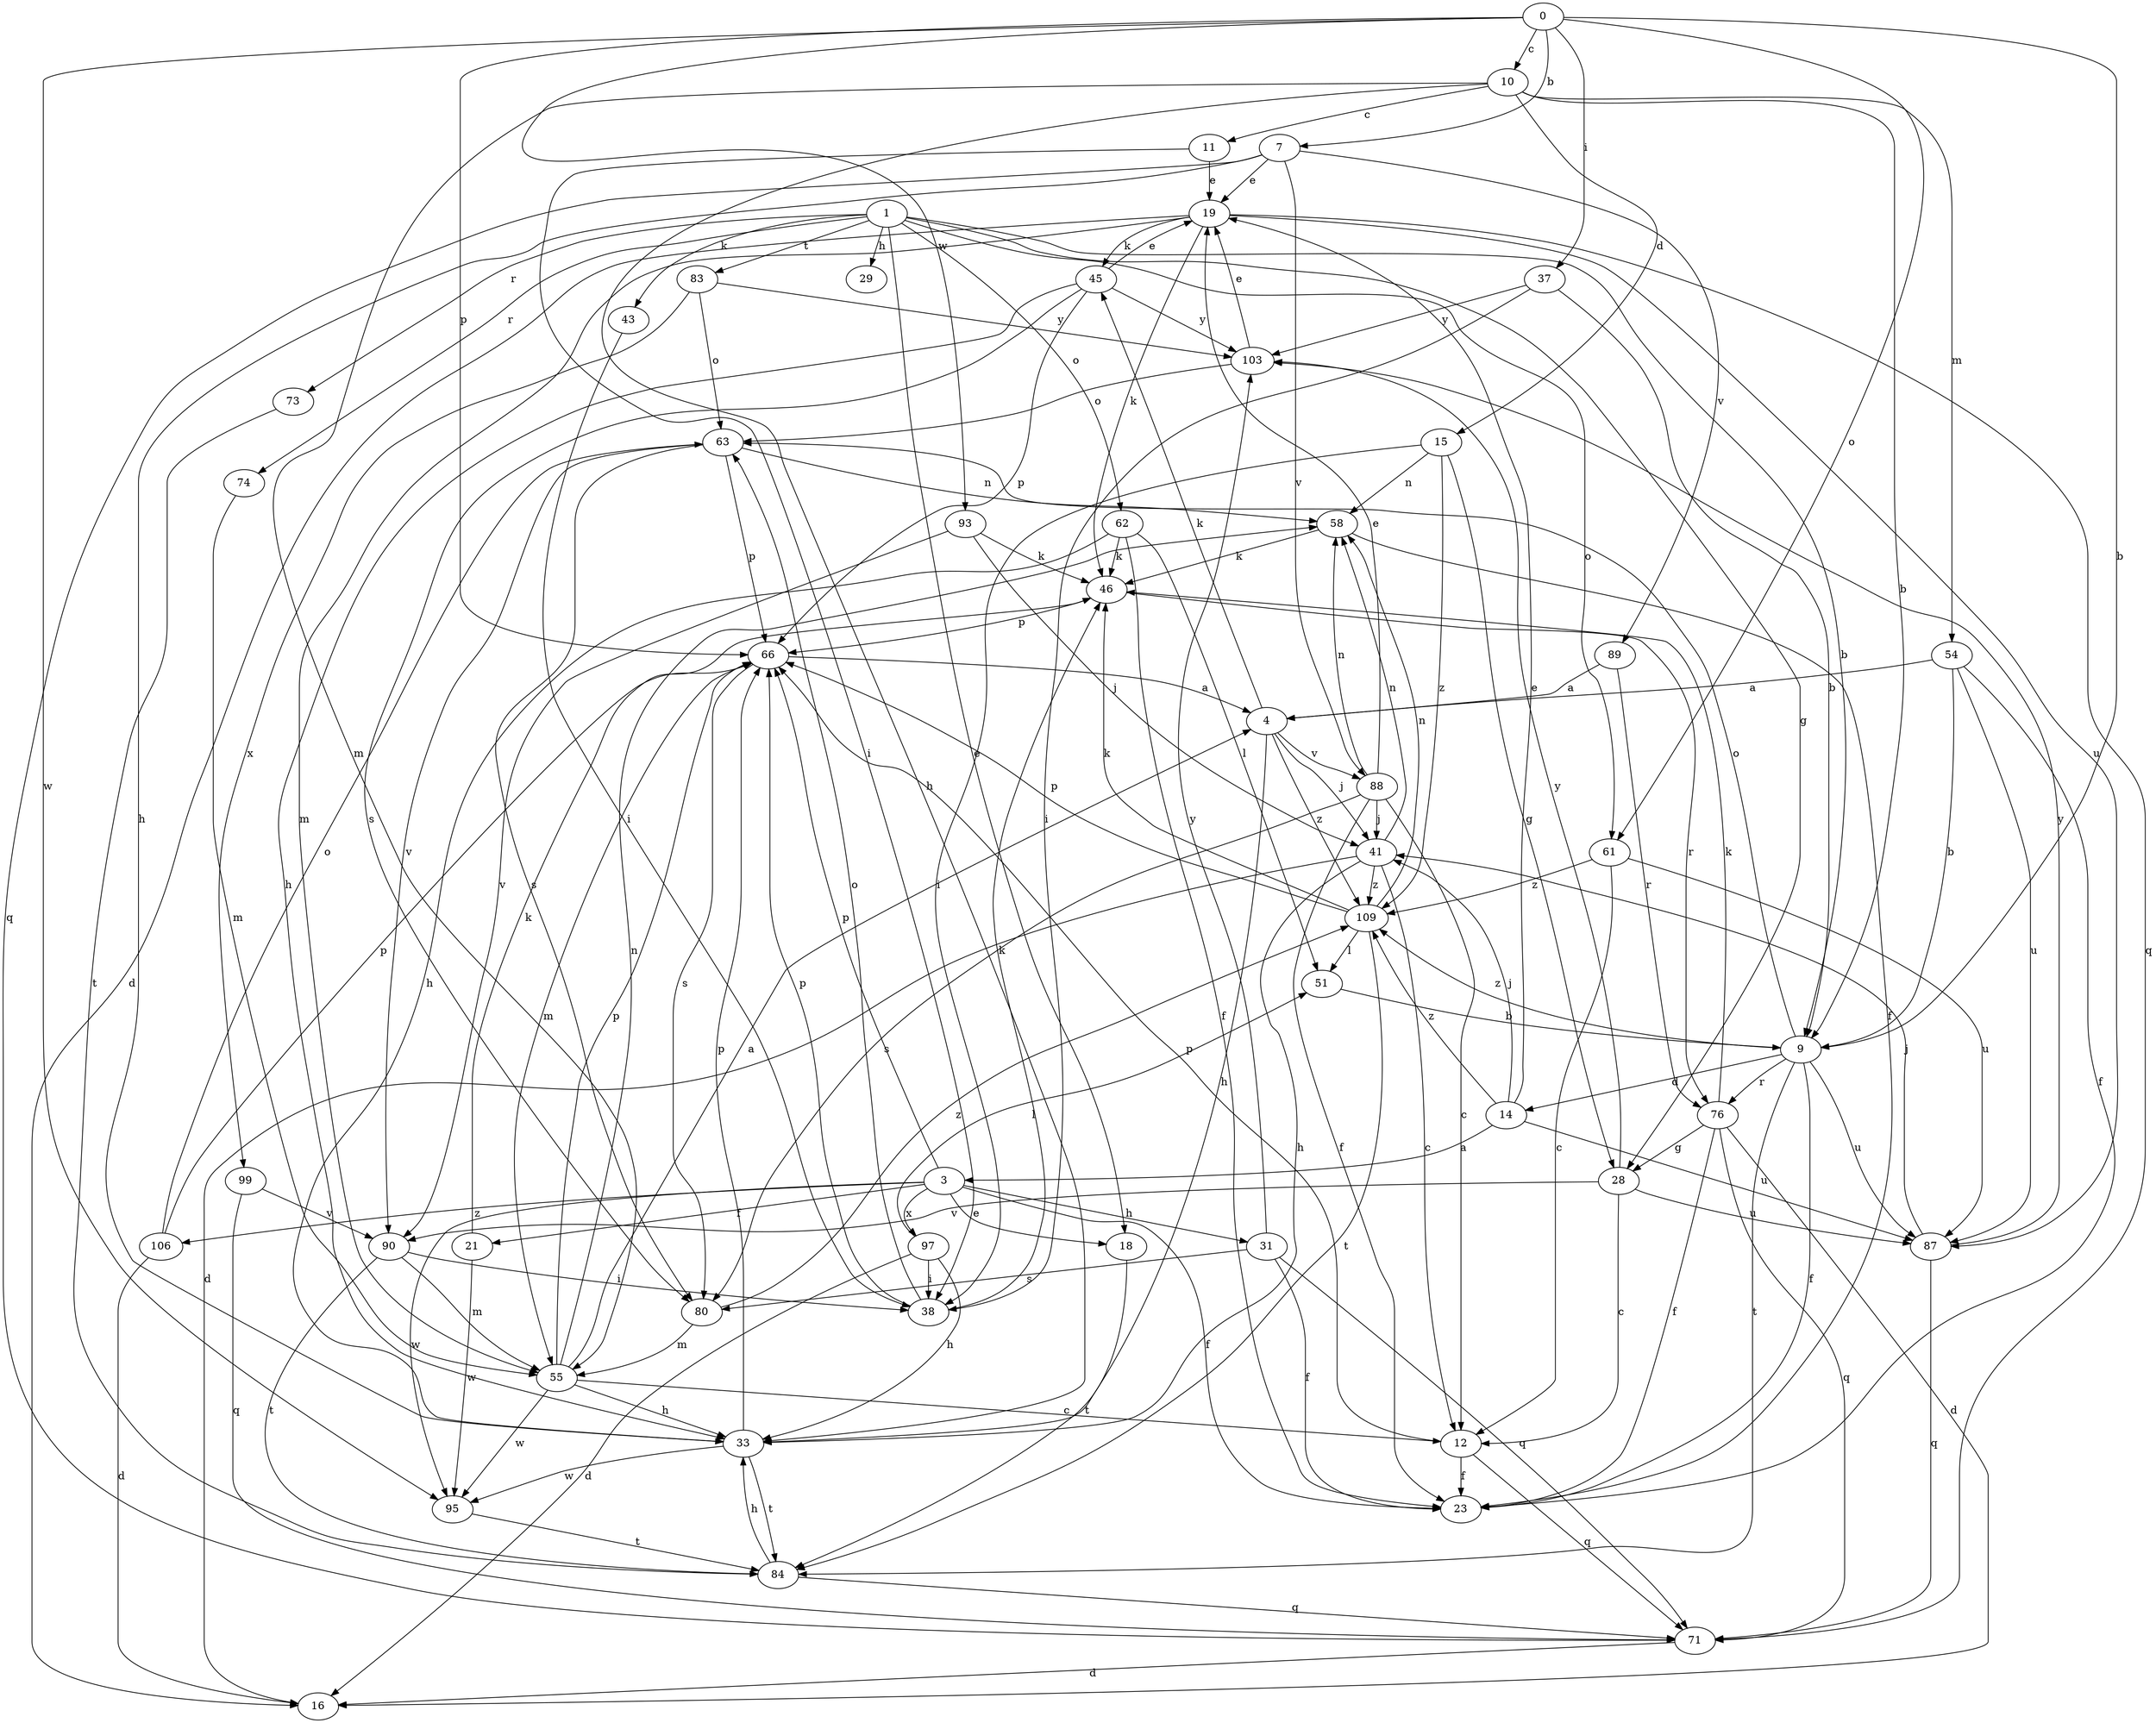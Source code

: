 strict digraph  {
0;
1;
3;
4;
7;
9;
10;
11;
12;
14;
15;
16;
18;
19;
21;
23;
28;
29;
31;
33;
37;
38;
41;
43;
45;
46;
51;
54;
55;
58;
61;
62;
63;
66;
71;
73;
74;
76;
80;
83;
84;
87;
88;
89;
90;
93;
95;
97;
99;
103;
106;
109;
0 -> 7  [label=b];
0 -> 9  [label=b];
0 -> 10  [label=c];
0 -> 37  [label=i];
0 -> 61  [label=o];
0 -> 66  [label=p];
0 -> 93  [label=w];
0 -> 95  [label=w];
1 -> 9  [label=b];
1 -> 18  [label=e];
1 -> 28  [label=g];
1 -> 29  [label=h];
1 -> 43  [label=k];
1 -> 61  [label=o];
1 -> 62  [label=o];
1 -> 73  [label=r];
1 -> 74  [label=r];
1 -> 83  [label=t];
3 -> 18  [label=e];
3 -> 21  [label=f];
3 -> 23  [label=f];
3 -> 31  [label=h];
3 -> 66  [label=p];
3 -> 95  [label=w];
3 -> 97  [label=x];
3 -> 106  [label=z];
4 -> 33  [label=h];
4 -> 41  [label=j];
4 -> 45  [label=k];
4 -> 88  [label=v];
4 -> 109  [label=z];
7 -> 19  [label=e];
7 -> 33  [label=h];
7 -> 71  [label=q];
7 -> 88  [label=v];
7 -> 89  [label=v];
9 -> 14  [label=d];
9 -> 23  [label=f];
9 -> 63  [label=o];
9 -> 76  [label=r];
9 -> 84  [label=t];
9 -> 87  [label=u];
9 -> 109  [label=z];
10 -> 9  [label=b];
10 -> 11  [label=c];
10 -> 15  [label=d];
10 -> 33  [label=h];
10 -> 54  [label=m];
10 -> 55  [label=m];
11 -> 19  [label=e];
11 -> 38  [label=i];
12 -> 23  [label=f];
12 -> 66  [label=p];
12 -> 71  [label=q];
14 -> 3  [label=a];
14 -> 19  [label=e];
14 -> 41  [label=j];
14 -> 87  [label=u];
14 -> 109  [label=z];
15 -> 28  [label=g];
15 -> 38  [label=i];
15 -> 58  [label=n];
15 -> 109  [label=z];
18 -> 84  [label=t];
19 -> 16  [label=d];
19 -> 45  [label=k];
19 -> 46  [label=k];
19 -> 55  [label=m];
19 -> 71  [label=q];
19 -> 87  [label=u];
21 -> 46  [label=k];
21 -> 95  [label=w];
28 -> 12  [label=c];
28 -> 87  [label=u];
28 -> 90  [label=v];
28 -> 103  [label=y];
31 -> 23  [label=f];
31 -> 71  [label=q];
31 -> 80  [label=s];
31 -> 103  [label=y];
33 -> 66  [label=p];
33 -> 84  [label=t];
33 -> 95  [label=w];
37 -> 9  [label=b];
37 -> 38  [label=i];
37 -> 103  [label=y];
38 -> 46  [label=k];
38 -> 63  [label=o];
38 -> 66  [label=p];
41 -> 12  [label=c];
41 -> 16  [label=d];
41 -> 33  [label=h];
41 -> 58  [label=n];
41 -> 109  [label=z];
43 -> 38  [label=i];
45 -> 19  [label=e];
45 -> 33  [label=h];
45 -> 66  [label=p];
45 -> 80  [label=s];
45 -> 103  [label=y];
46 -> 66  [label=p];
46 -> 76  [label=r];
51 -> 9  [label=b];
54 -> 4  [label=a];
54 -> 9  [label=b];
54 -> 23  [label=f];
54 -> 87  [label=u];
55 -> 4  [label=a];
55 -> 12  [label=c];
55 -> 33  [label=h];
55 -> 58  [label=n];
55 -> 66  [label=p];
55 -> 95  [label=w];
58 -> 23  [label=f];
58 -> 46  [label=k];
61 -> 12  [label=c];
61 -> 87  [label=u];
61 -> 109  [label=z];
62 -> 23  [label=f];
62 -> 33  [label=h];
62 -> 46  [label=k];
62 -> 51  [label=l];
63 -> 58  [label=n];
63 -> 66  [label=p];
63 -> 80  [label=s];
63 -> 90  [label=v];
66 -> 4  [label=a];
66 -> 55  [label=m];
66 -> 80  [label=s];
71 -> 16  [label=d];
73 -> 84  [label=t];
74 -> 55  [label=m];
76 -> 16  [label=d];
76 -> 23  [label=f];
76 -> 28  [label=g];
76 -> 46  [label=k];
76 -> 71  [label=q];
80 -> 55  [label=m];
80 -> 109  [label=z];
83 -> 63  [label=o];
83 -> 99  [label=x];
83 -> 103  [label=y];
84 -> 33  [label=h];
84 -> 71  [label=q];
87 -> 41  [label=j];
87 -> 71  [label=q];
87 -> 103  [label=y];
88 -> 12  [label=c];
88 -> 19  [label=e];
88 -> 23  [label=f];
88 -> 41  [label=j];
88 -> 58  [label=n];
88 -> 80  [label=s];
89 -> 4  [label=a];
89 -> 76  [label=r];
90 -> 38  [label=i];
90 -> 55  [label=m];
90 -> 84  [label=t];
93 -> 41  [label=j];
93 -> 46  [label=k];
93 -> 90  [label=v];
95 -> 84  [label=t];
97 -> 16  [label=d];
97 -> 33  [label=h];
97 -> 38  [label=i];
97 -> 51  [label=l];
99 -> 71  [label=q];
99 -> 90  [label=v];
103 -> 19  [label=e];
103 -> 63  [label=o];
106 -> 16  [label=d];
106 -> 63  [label=o];
106 -> 66  [label=p];
109 -> 46  [label=k];
109 -> 51  [label=l];
109 -> 58  [label=n];
109 -> 66  [label=p];
109 -> 84  [label=t];
}
